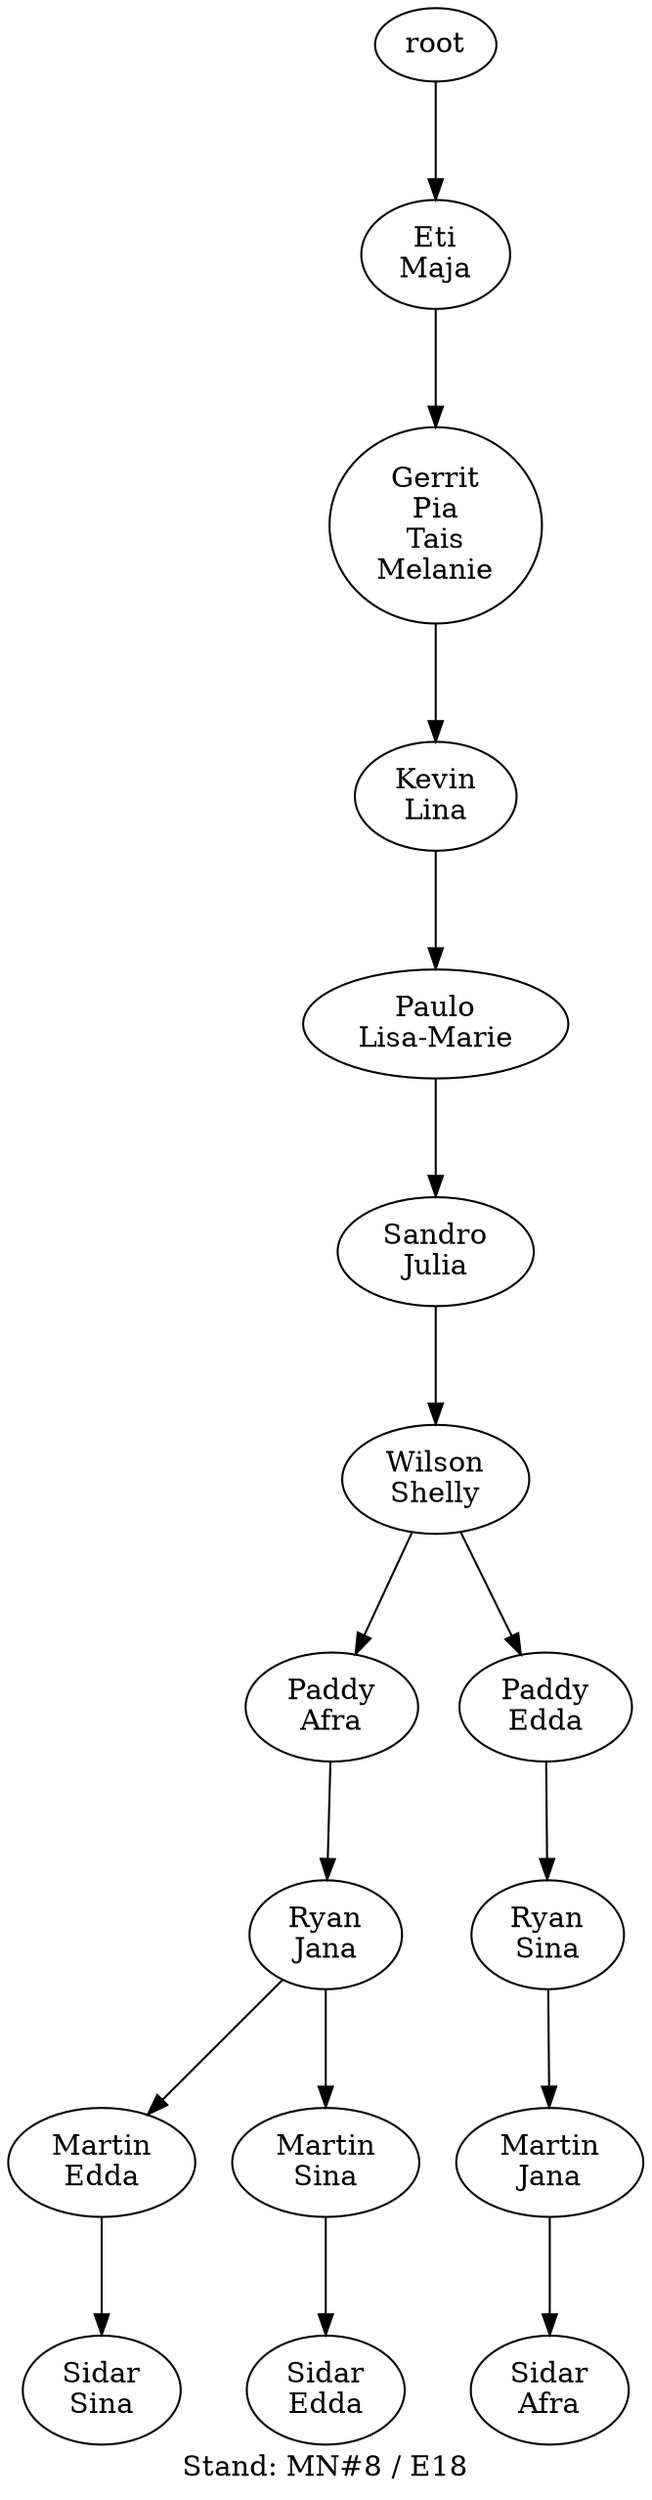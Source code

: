 digraph D { labelloc="b"; label="Stand: MN#8 / E18"; ranksep=0.8;
"root/9"[label="Eti\nMaja"]
"root" -> "root/9";
"root/9/4,1,11"[label="Gerrit\nPia\nTais\nMelanie"]
"root/9" -> "root/9/4,1,11";
"root/9/4,1,11/10"[label="Kevin\nLina"]
"root/9/4,1,11" -> "root/9/4,1,11/10";
"root/9/4,1,11/10/5"[label="Paulo\nLisa-Marie"]
"root/9/4,1,11/10" -> "root/9/4,1,11/10/5";
"root/9/4,1,11/10/5/3"[label="Sandro\nJulia"]
"root/9/4,1,11/10/5" -> "root/9/4,1,11/10/5/3";
"root/9/4,1,11/10/5/3/6"[label="Wilson\nShelly"]
"root/9/4,1,11/10/5/3" -> "root/9/4,1,11/10/5/3/6";
"root/9/4,1,11/10/5/3/6/7"[label="Paddy\nAfra"]
"root/9/4,1,11/10/5/3/6" -> "root/9/4,1,11/10/5/3/6/7";
"root/9/4,1,11/10/5/3/6/7/2"[label="Ryan\nJana"]
"root/9/4,1,11/10/5/3/6/7" -> "root/9/4,1,11/10/5/3/6/7/2";
"root/9/4,1,11/10/5/3/6/7/2/8"[label="Martin\nEdda"]
"root/9/4,1,11/10/5/3/6/7/2" -> "root/9/4,1,11/10/5/3/6/7/2/8";
"root/9/4,1,11/10/5/3/6/7/2/8/0"[label="Sidar\nSina"]
"root/9/4,1,11/10/5/3/6/7/2/8" -> "root/9/4,1,11/10/5/3/6/7/2/8/0";
"root/9/4,1,11/10/5/3/6/8"[label="Paddy\nEdda"]
"root/9/4,1,11/10/5/3/6" -> "root/9/4,1,11/10/5/3/6/8";
"root/9/4,1,11/10/5/3/6/8/0"[label="Ryan\nSina"]
"root/9/4,1,11/10/5/3/6/8" -> "root/9/4,1,11/10/5/3/6/8/0";
"root/9/4,1,11/10/5/3/6/8/0/2"[label="Martin\nJana"]
"root/9/4,1,11/10/5/3/6/8/0" -> "root/9/4,1,11/10/5/3/6/8/0/2";
"root/9/4,1,11/10/5/3/6/8/0/2/7"[label="Sidar\nAfra"]
"root/9/4,1,11/10/5/3/6/8/0/2" -> "root/9/4,1,11/10/5/3/6/8/0/2/7";
"root/9/4,1,11/10/5/3/6/7/2/0"[label="Martin\nSina"]
"root/9/4,1,11/10/5/3/6/7/2" -> "root/9/4,1,11/10/5/3/6/7/2/0";
"root/9/4,1,11/10/5/3/6/7/2/0/8"[label="Sidar\nEdda"]
"root/9/4,1,11/10/5/3/6/7/2/0" -> "root/9/4,1,11/10/5/3/6/7/2/0/8";
}
